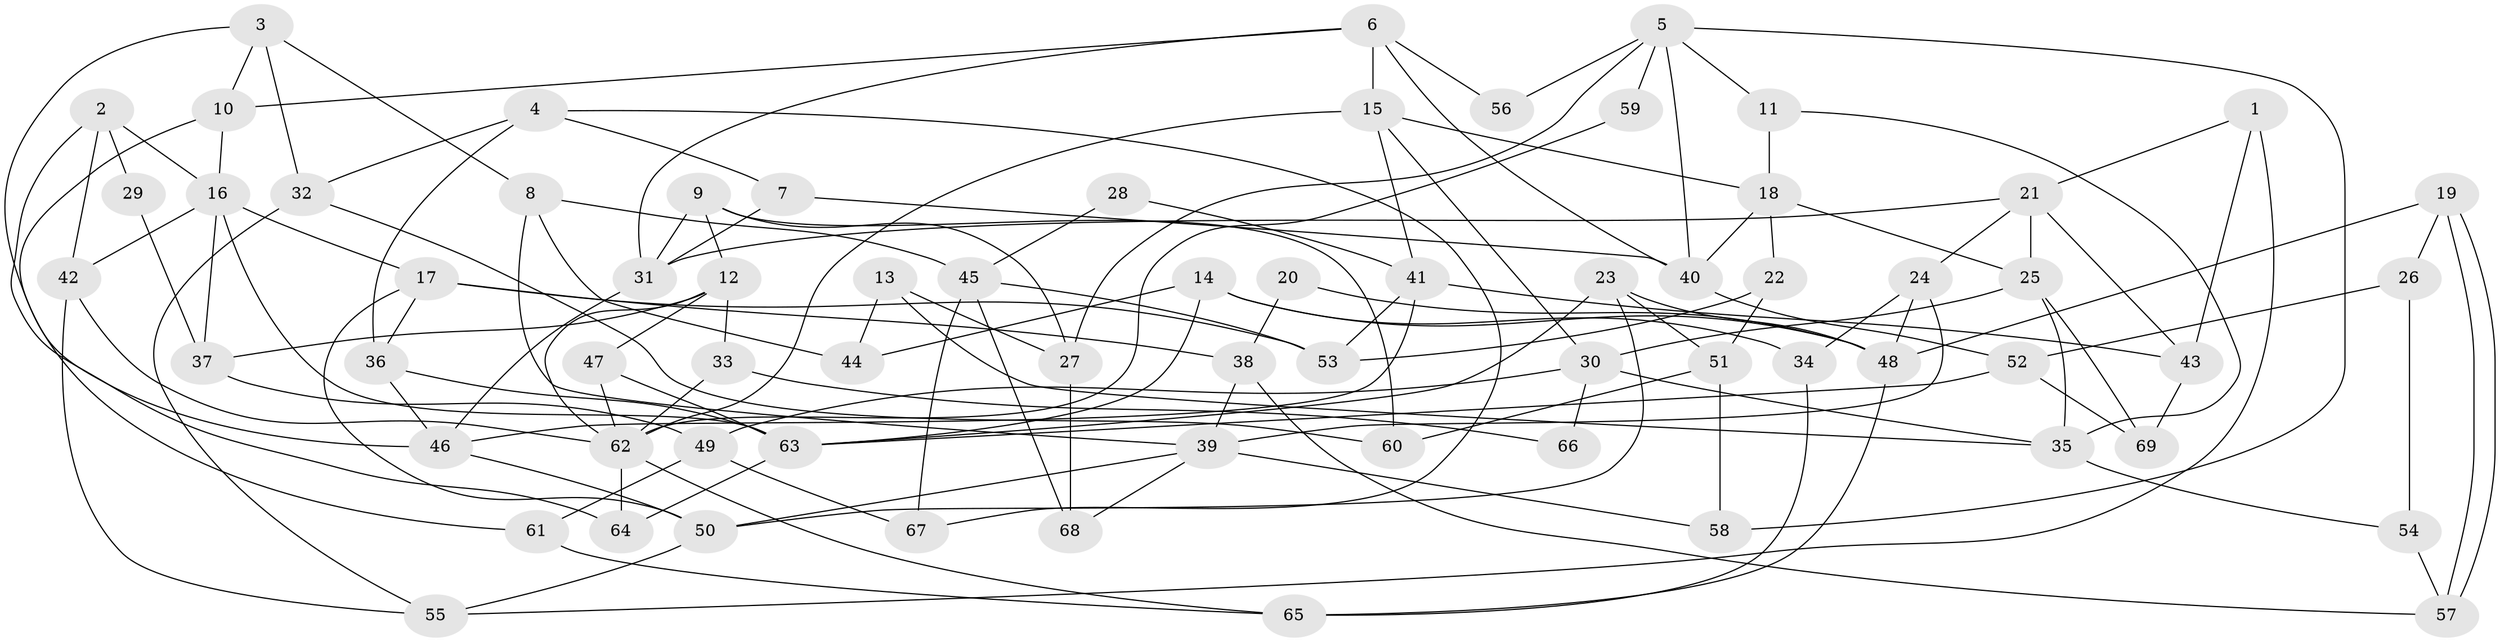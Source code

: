 // coarse degree distribution, {5: 0.2857142857142857, 6: 0.09523809523809523, 4: 0.14285714285714285, 7: 0.14285714285714285, 8: 0.09523809523809523, 3: 0.19047619047619047, 2: 0.047619047619047616}
// Generated by graph-tools (version 1.1) at 2025/42/03/06/25 10:42:01]
// undirected, 69 vertices, 138 edges
graph export_dot {
graph [start="1"]
  node [color=gray90,style=filled];
  1;
  2;
  3;
  4;
  5;
  6;
  7;
  8;
  9;
  10;
  11;
  12;
  13;
  14;
  15;
  16;
  17;
  18;
  19;
  20;
  21;
  22;
  23;
  24;
  25;
  26;
  27;
  28;
  29;
  30;
  31;
  32;
  33;
  34;
  35;
  36;
  37;
  38;
  39;
  40;
  41;
  42;
  43;
  44;
  45;
  46;
  47;
  48;
  49;
  50;
  51;
  52;
  53;
  54;
  55;
  56;
  57;
  58;
  59;
  60;
  61;
  62;
  63;
  64;
  65;
  66;
  67;
  68;
  69;
  1 -- 43;
  1 -- 21;
  1 -- 55;
  2 -- 42;
  2 -- 16;
  2 -- 29;
  2 -- 64;
  3 -- 46;
  3 -- 10;
  3 -- 8;
  3 -- 32;
  4 -- 32;
  4 -- 36;
  4 -- 7;
  4 -- 67;
  5 -- 11;
  5 -- 40;
  5 -- 27;
  5 -- 56;
  5 -- 58;
  5 -- 59;
  6 -- 10;
  6 -- 15;
  6 -- 31;
  6 -- 40;
  6 -- 56;
  7 -- 40;
  7 -- 31;
  8 -- 45;
  8 -- 39;
  8 -- 44;
  9 -- 27;
  9 -- 31;
  9 -- 12;
  9 -- 60;
  10 -- 61;
  10 -- 16;
  11 -- 35;
  11 -- 18;
  12 -- 47;
  12 -- 33;
  12 -- 37;
  12 -- 62;
  13 -- 44;
  13 -- 35;
  13 -- 27;
  14 -- 63;
  14 -- 48;
  14 -- 34;
  14 -- 44;
  15 -- 18;
  15 -- 62;
  15 -- 30;
  15 -- 41;
  16 -- 17;
  16 -- 42;
  16 -- 37;
  16 -- 63;
  17 -- 53;
  17 -- 36;
  17 -- 38;
  17 -- 50;
  18 -- 22;
  18 -- 25;
  18 -- 40;
  19 -- 57;
  19 -- 57;
  19 -- 26;
  19 -- 48;
  20 -- 38;
  20 -- 48;
  21 -- 31;
  21 -- 24;
  21 -- 25;
  21 -- 43;
  22 -- 53;
  22 -- 51;
  23 -- 50;
  23 -- 51;
  23 -- 48;
  23 -- 63;
  24 -- 34;
  24 -- 48;
  24 -- 39;
  25 -- 69;
  25 -- 30;
  25 -- 35;
  26 -- 52;
  26 -- 54;
  27 -- 68;
  28 -- 45;
  28 -- 41;
  29 -- 37;
  30 -- 35;
  30 -- 49;
  30 -- 66;
  31 -- 46;
  32 -- 55;
  32 -- 60;
  33 -- 62;
  33 -- 66;
  34 -- 65;
  35 -- 54;
  36 -- 63;
  36 -- 46;
  37 -- 49;
  38 -- 39;
  38 -- 57;
  39 -- 50;
  39 -- 58;
  39 -- 68;
  40 -- 52;
  41 -- 46;
  41 -- 43;
  41 -- 53;
  42 -- 62;
  42 -- 55;
  43 -- 69;
  45 -- 67;
  45 -- 68;
  45 -- 53;
  46 -- 50;
  47 -- 63;
  47 -- 62;
  48 -- 65;
  49 -- 61;
  49 -- 67;
  50 -- 55;
  51 -- 60;
  51 -- 58;
  52 -- 63;
  52 -- 69;
  54 -- 57;
  59 -- 62;
  61 -- 65;
  62 -- 64;
  62 -- 65;
  63 -- 64;
}

